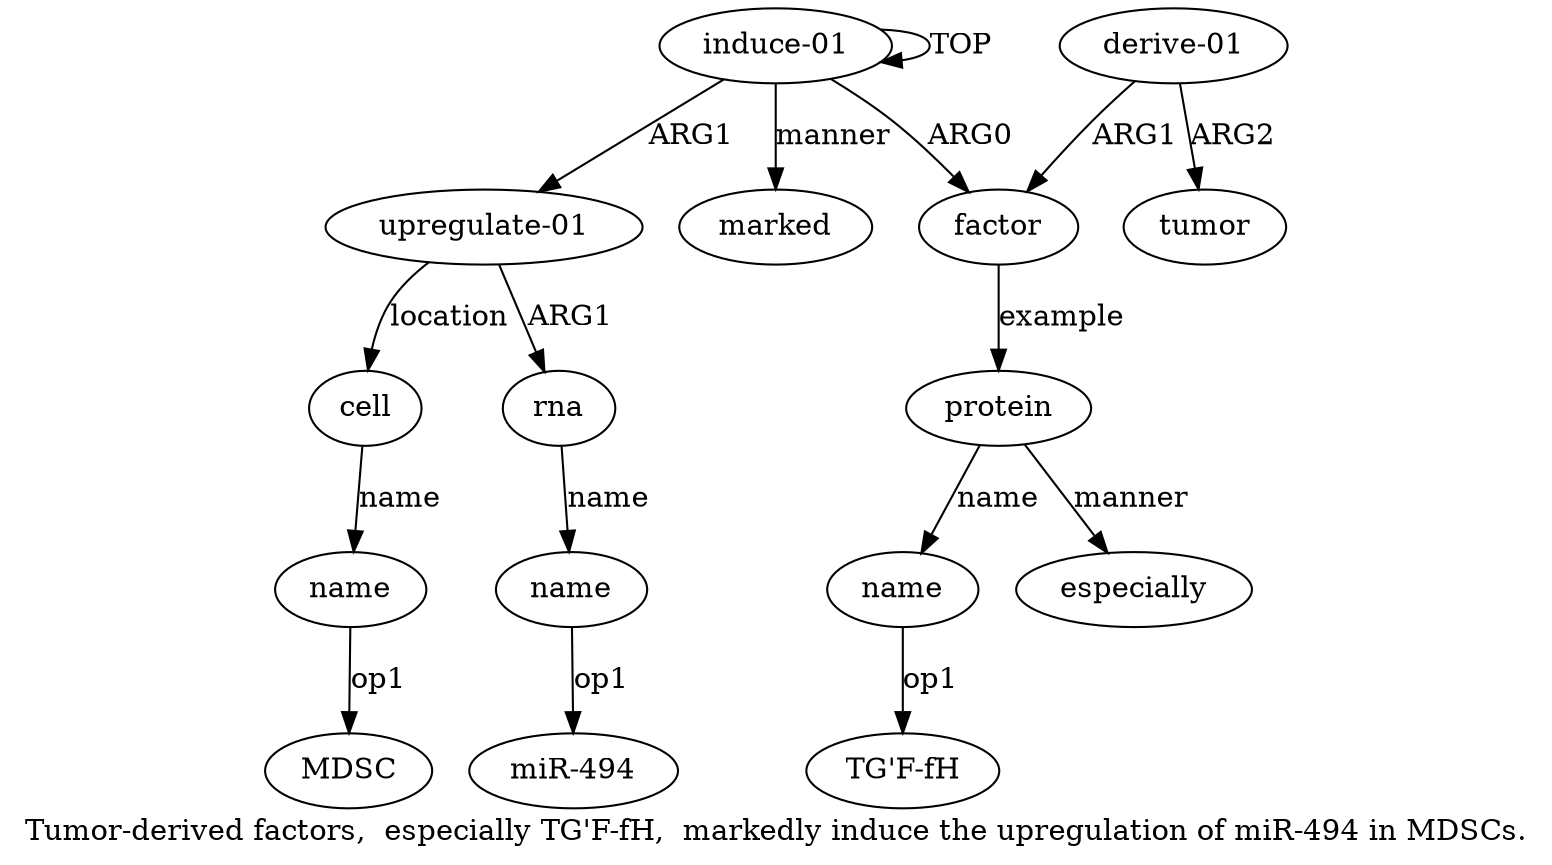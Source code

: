 digraph  {
	graph [label="Tumor-derived factors,  especially TG'F-fH,  markedly induce the upregulation of miR-494 in MDSCs."];
	node [label="\N"];
	a11	 [color=black,
		gold_ind=11,
		gold_label=name,
		label=name,
		test_ind=11,
		test_label=name];
	"a11 MDSC"	 [color=black,
		gold_ind=-1,
		gold_label=MDSC,
		label=MDSC,
		test_ind=-1,
		test_label=MDSC];
	a11 -> "a11 MDSC" [key=0,
	color=black,
	gold_label=op1,
	label=op1,
	test_label=op1];
a10 [color=black,
	gold_ind=10,
	gold_label=cell,
	label=cell,
	test_ind=10,
	test_label=cell];
a10 -> a11 [key=0,
color=black,
gold_label=name,
label=name,
test_label=name];
a12 [color=black,
gold_ind=12,
gold_label=marked,
label=marked,
test_ind=12,
test_label=marked];
a1 [color=black,
gold_ind=1,
gold_label=factor,
label=factor,
test_ind=1,
test_label=factor];
a2 [color=black,
gold_ind=2,
gold_label=protein,
label=protein,
test_ind=2,
test_label=protein];
a1 -> a2 [key=0,
color=black,
gold_label=example,
label=example,
test_label=example];
a0 [color=black,
gold_ind=0,
gold_label="induce-01",
label="induce-01",
test_ind=0,
test_label="induce-01"];
a0 -> a12 [key=0,
color=black,
gold_label=manner,
label=manner,
test_label=manner];
a0 -> a1 [key=0,
color=black,
gold_label=ARG0,
label=ARG0,
test_label=ARG0];
a0 -> a0 [key=0,
color=black,
gold_label=TOP,
label=TOP,
test_label=TOP];
a7 [color=black,
gold_ind=7,
gold_label="upregulate-01",
label="upregulate-01",
test_ind=7,
test_label="upregulate-01"];
a0 -> a7 [key=0,
color=black,
gold_label=ARG1,
label=ARG1,
test_label=ARG1];
a3 [color=black,
gold_ind=3,
gold_label=name,
label=name,
test_ind=3,
test_label=name];
"a3 TG'F-fH" [color=black,
gold_ind=-1,
gold_label="TG'F-fH",
label="TG'F-fH",
test_ind=-1,
test_label="TG'F-fH"];
a3 -> "a3 TG'F-fH" [key=0,
color=black,
gold_label=op1,
label=op1,
test_label=op1];
a2 -> a3 [key=0,
color=black,
gold_label=name,
label=name,
test_label=name];
a4 [color=black,
gold_ind=4,
gold_label=especially,
label=especially,
test_ind=4,
test_label=especially];
a2 -> a4 [key=0,
color=black,
gold_label=manner,
label=manner,
test_label=manner];
a5 [color=black,
gold_ind=5,
gold_label="derive-01",
label="derive-01",
test_ind=5,
test_label="derive-01"];
a5 -> a1 [key=0,
color=black,
gold_label=ARG1,
label=ARG1,
test_label=ARG1];
a6 [color=black,
gold_ind=6,
gold_label=tumor,
label=tumor,
test_ind=6,
test_label=tumor];
a5 -> a6 [key=0,
color=black,
gold_label=ARG2,
label=ARG2,
test_label=ARG2];
a7 -> a10 [key=0,
color=black,
gold_label=location,
label=location,
test_label=location];
a8 [color=black,
gold_ind=8,
gold_label=rna,
label=rna,
test_ind=8,
test_label=rna];
a7 -> a8 [key=0,
color=black,
gold_label=ARG1,
label=ARG1,
test_label=ARG1];
a9 [color=black,
gold_ind=9,
gold_label=name,
label=name,
test_ind=9,
test_label=name];
"a9 miR-494" [color=black,
gold_ind=-1,
gold_label="miR-494",
label="miR-494",
test_ind=-1,
test_label="miR-494"];
a9 -> "a9 miR-494" [key=0,
color=black,
gold_label=op1,
label=op1,
test_label=op1];
a8 -> a9 [key=0,
color=black,
gold_label=name,
label=name,
test_label=name];
}
